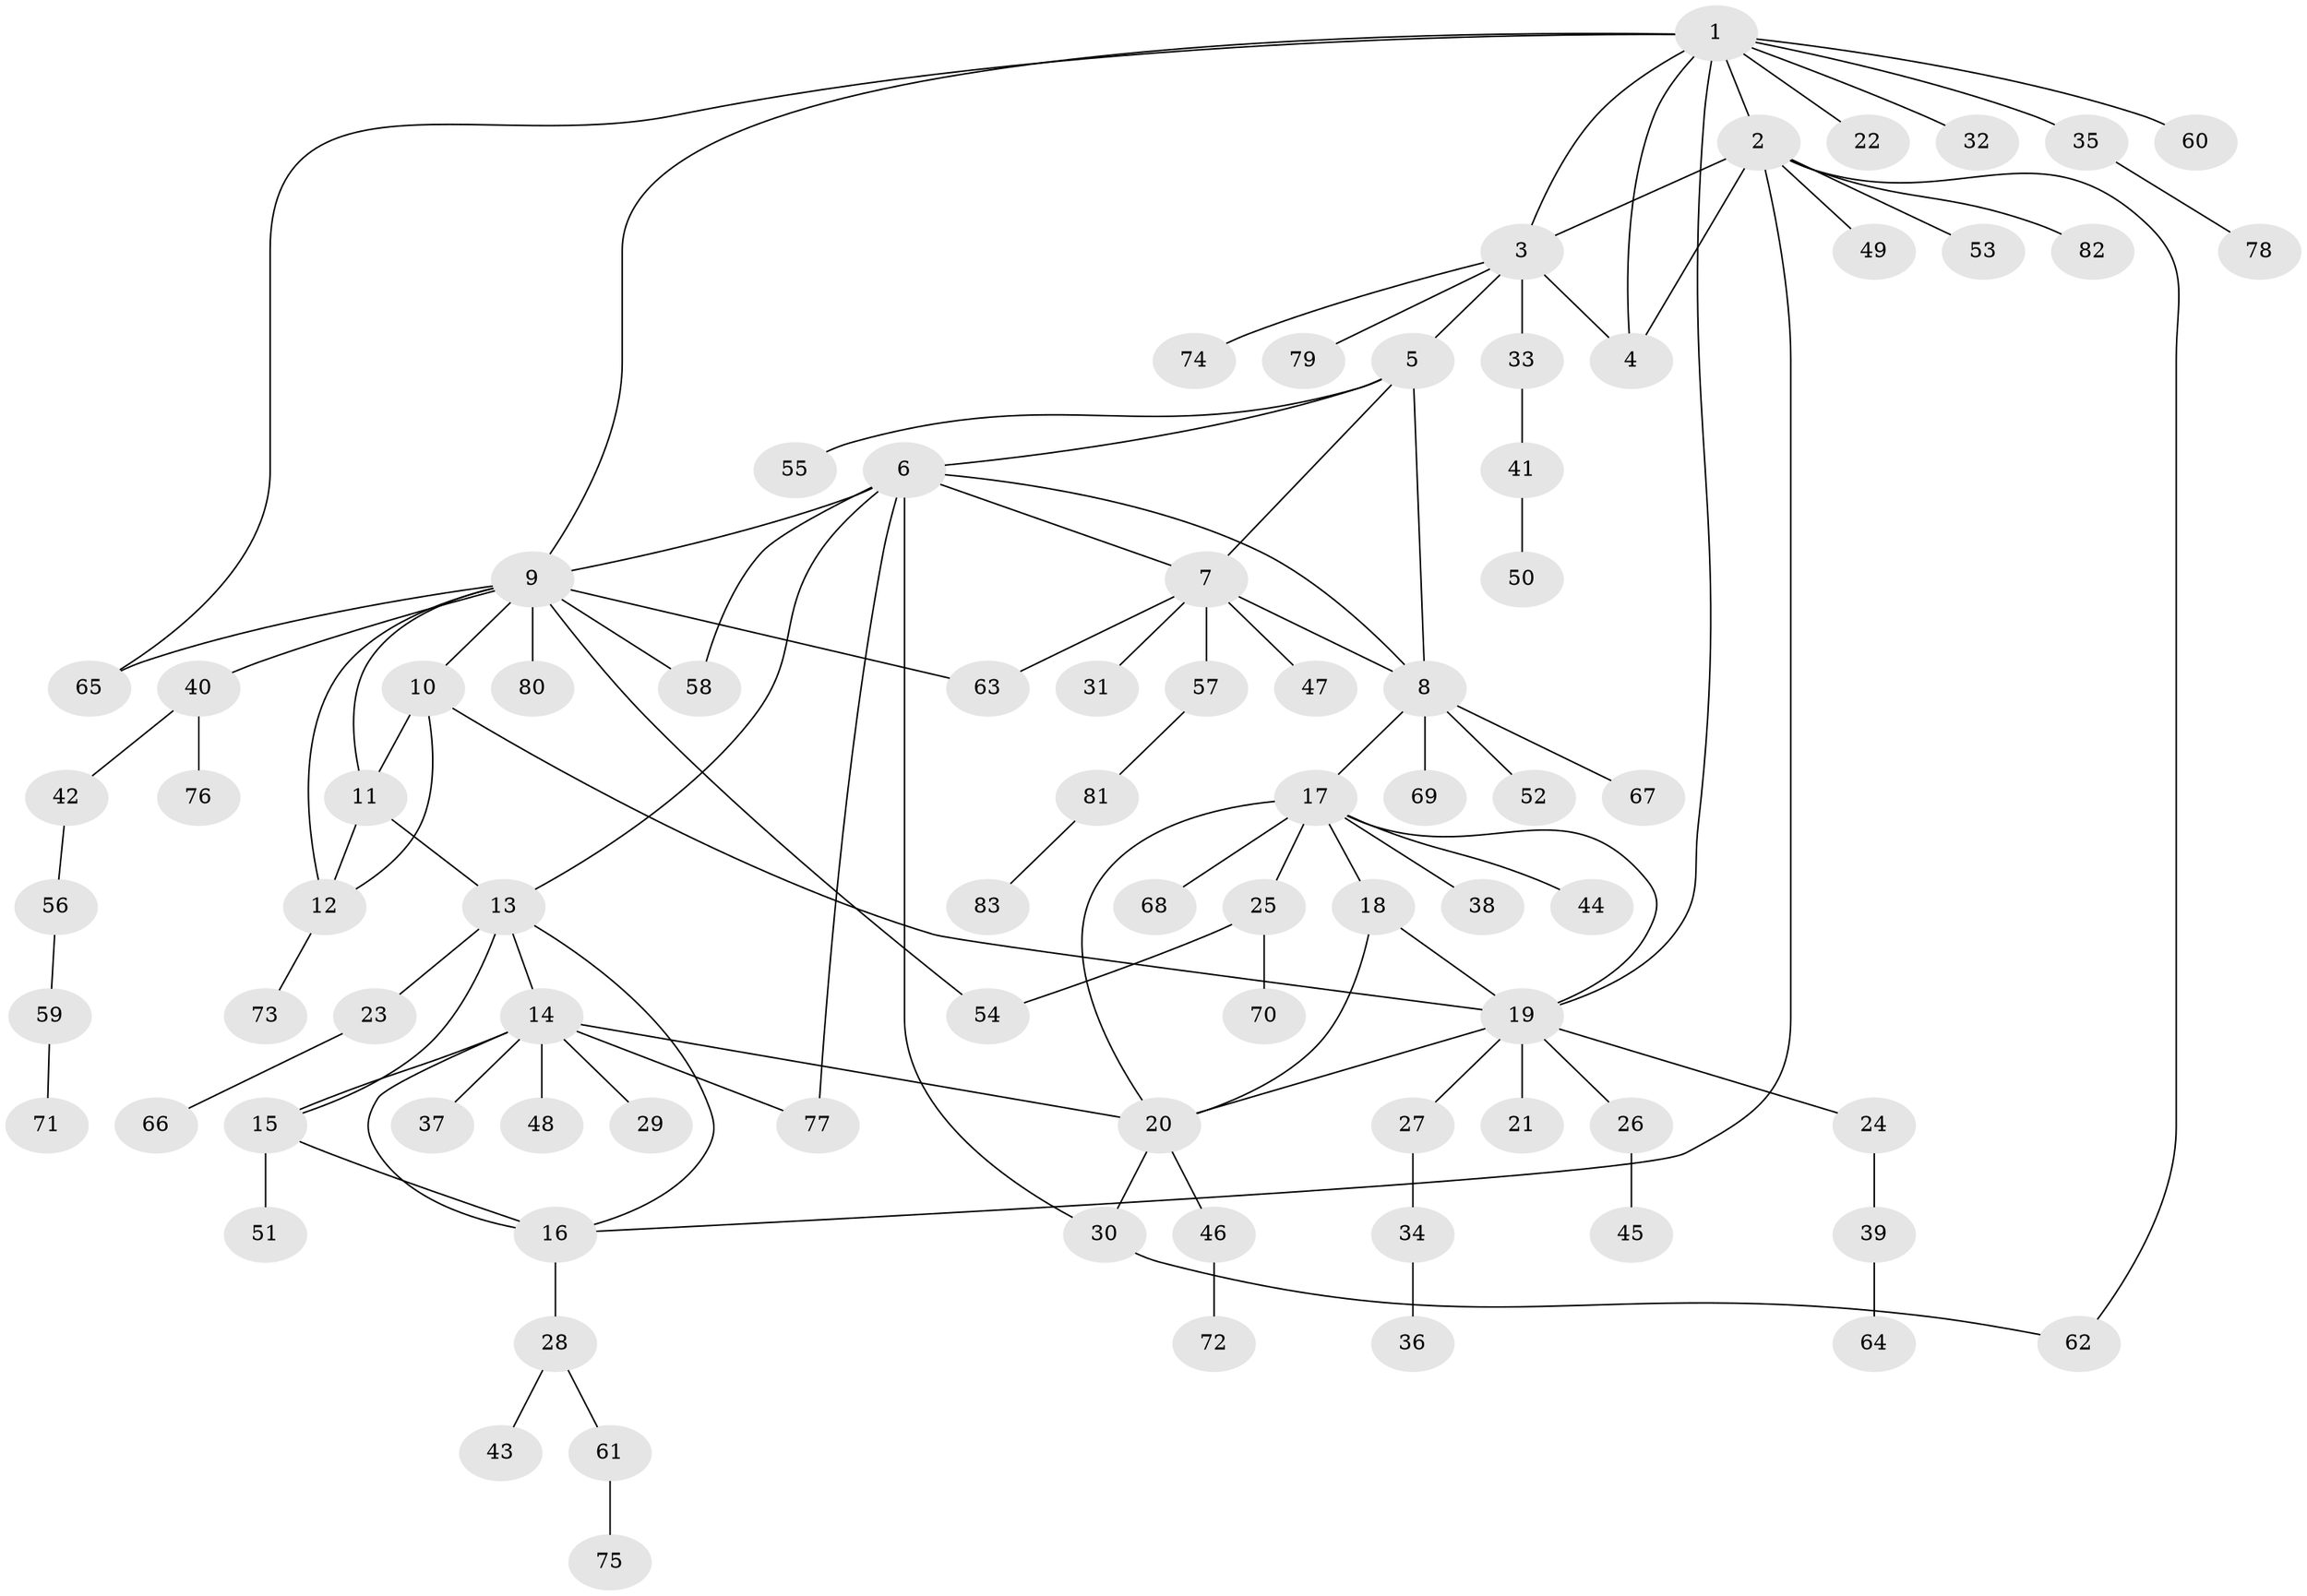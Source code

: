 // Generated by graph-tools (version 1.1) at 2025/15/03/09/25 04:15:52]
// undirected, 83 vertices, 110 edges
graph export_dot {
graph [start="1"]
  node [color=gray90,style=filled];
  1;
  2;
  3;
  4;
  5;
  6;
  7;
  8;
  9;
  10;
  11;
  12;
  13;
  14;
  15;
  16;
  17;
  18;
  19;
  20;
  21;
  22;
  23;
  24;
  25;
  26;
  27;
  28;
  29;
  30;
  31;
  32;
  33;
  34;
  35;
  36;
  37;
  38;
  39;
  40;
  41;
  42;
  43;
  44;
  45;
  46;
  47;
  48;
  49;
  50;
  51;
  52;
  53;
  54;
  55;
  56;
  57;
  58;
  59;
  60;
  61;
  62;
  63;
  64;
  65;
  66;
  67;
  68;
  69;
  70;
  71;
  72;
  73;
  74;
  75;
  76;
  77;
  78;
  79;
  80;
  81;
  82;
  83;
  1 -- 2;
  1 -- 3;
  1 -- 4;
  1 -- 9;
  1 -- 19;
  1 -- 22;
  1 -- 32;
  1 -- 35;
  1 -- 60;
  1 -- 65;
  2 -- 3;
  2 -- 4;
  2 -- 16;
  2 -- 49;
  2 -- 53;
  2 -- 62;
  2 -- 82;
  3 -- 4;
  3 -- 5;
  3 -- 33;
  3 -- 74;
  3 -- 79;
  5 -- 6;
  5 -- 7;
  5 -- 8;
  5 -- 55;
  6 -- 7;
  6 -- 8;
  6 -- 9;
  6 -- 13;
  6 -- 30;
  6 -- 58;
  6 -- 77;
  7 -- 8;
  7 -- 31;
  7 -- 47;
  7 -- 57;
  7 -- 63;
  8 -- 17;
  8 -- 52;
  8 -- 67;
  8 -- 69;
  9 -- 10;
  9 -- 11;
  9 -- 12;
  9 -- 40;
  9 -- 54;
  9 -- 58;
  9 -- 63;
  9 -- 65;
  9 -- 80;
  10 -- 11;
  10 -- 12;
  10 -- 19;
  11 -- 12;
  11 -- 13;
  12 -- 73;
  13 -- 14;
  13 -- 15;
  13 -- 16;
  13 -- 23;
  14 -- 15;
  14 -- 16;
  14 -- 20;
  14 -- 29;
  14 -- 37;
  14 -- 48;
  14 -- 77;
  15 -- 16;
  15 -- 51;
  16 -- 28;
  17 -- 18;
  17 -- 19;
  17 -- 20;
  17 -- 25;
  17 -- 38;
  17 -- 44;
  17 -- 68;
  18 -- 19;
  18 -- 20;
  19 -- 20;
  19 -- 21;
  19 -- 24;
  19 -- 26;
  19 -- 27;
  20 -- 30;
  20 -- 46;
  23 -- 66;
  24 -- 39;
  25 -- 54;
  25 -- 70;
  26 -- 45;
  27 -- 34;
  28 -- 43;
  28 -- 61;
  30 -- 62;
  33 -- 41;
  34 -- 36;
  35 -- 78;
  39 -- 64;
  40 -- 42;
  40 -- 76;
  41 -- 50;
  42 -- 56;
  46 -- 72;
  56 -- 59;
  57 -- 81;
  59 -- 71;
  61 -- 75;
  81 -- 83;
}
